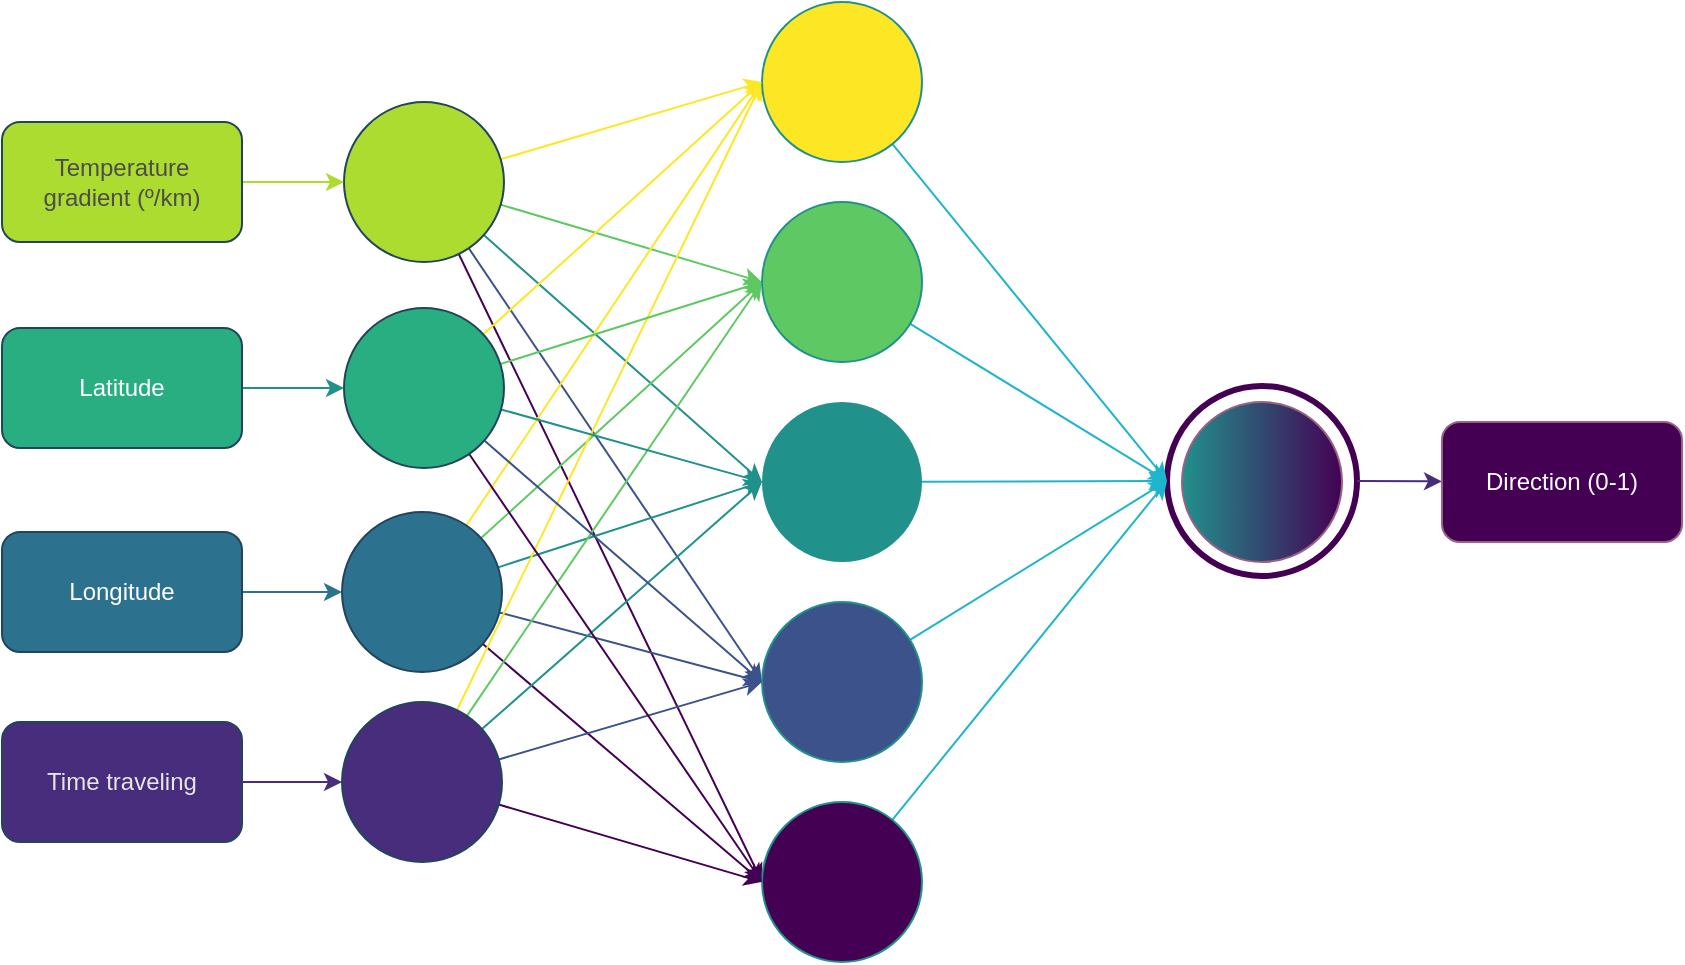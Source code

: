 <mxfile>
    <diagram id="D91BQI79NiKYmb_ce4ez" name="Página-1">
        <mxGraphModel dx="428" dy="648" grid="1" gridSize="10" guides="1" tooltips="1" connect="1" arrows="1" fold="1" page="1" pageScale="1" pageWidth="1169" pageHeight="827" math="0" shadow="0">
            <root>
                <mxCell id="0"/>
                <mxCell id="1" parent="0"/>
                <mxCell id="45" value="" style="ellipse;whiteSpace=wrap;html=1;aspect=fixed;fillColor=none;strokeColor=#440154;strokeWidth=3;" parent="1" vertex="1">
                    <mxGeometry x="747.5" y="366" width="95" height="95" as="geometry"/>
                </mxCell>
                <mxCell id="14" style="edgeStyle=none;html=1;entryX=0;entryY=0.5;entryDx=0;entryDy=0;strokeColor=#5EC962;" parent="1" source="2" target="12" edge="1">
                    <mxGeometry relative="1" as="geometry"/>
                </mxCell>
                <mxCell id="15" style="edgeStyle=none;html=1;entryX=0;entryY=0.5;entryDx=0;entryDy=0;strokeColor=#21918C;" parent="1" source="2" target="13" edge="1">
                    <mxGeometry relative="1" as="geometry"/>
                </mxCell>
                <mxCell id="33" style="edgeStyle=none;html=1;entryX=0;entryY=0.5;entryDx=0;entryDy=0;strokeColor=#3B528B;" parent="1" source="2" target="27" edge="1">
                    <mxGeometry relative="1" as="geometry"/>
                </mxCell>
                <mxCell id="34" style="edgeStyle=none;html=1;entryX=0;entryY=0.5;entryDx=0;entryDy=0;strokeColor=#FDE725;" parent="1" source="2" target="28" edge="1">
                    <mxGeometry relative="1" as="geometry"/>
                </mxCell>
                <mxCell id="35" style="edgeStyle=none;html=1;entryX=0;entryY=0.5;entryDx=0;entryDy=0;strokeColor=#440154;" parent="1" source="2" target="29" edge="1">
                    <mxGeometry relative="1" as="geometry"/>
                </mxCell>
                <mxCell id="2" value="" style="ellipse;whiteSpace=wrap;html=1;aspect=fixed;fillColor=#ADDC30;strokeColor=#23445d;gradientColor=none;gradientDirection=east;" parent="1" vertex="1">
                    <mxGeometry x="336" y="224" width="80" height="80" as="geometry"/>
                </mxCell>
                <mxCell id="17" style="edgeStyle=none;html=1;entryX=0;entryY=0.5;entryDx=0;entryDy=0;strokeColor=#5EC962;" parent="1" source="4" target="12" edge="1">
                    <mxGeometry relative="1" as="geometry"/>
                </mxCell>
                <mxCell id="19" style="edgeStyle=none;html=1;entryX=0;entryY=0.5;entryDx=0;entryDy=0;strokeColor=#21918C;" parent="1" source="4" target="13" edge="1">
                    <mxGeometry relative="1" as="geometry"/>
                </mxCell>
                <mxCell id="36" style="edgeStyle=none;html=1;entryX=0;entryY=0.5;entryDx=0;entryDy=0;strokeColor=#FDE725;" parent="1" source="4" target="28" edge="1">
                    <mxGeometry relative="1" as="geometry"/>
                </mxCell>
                <mxCell id="37" style="edgeStyle=none;html=1;entryX=0;entryY=0.5;entryDx=0;entryDy=0;strokeColor=#3B528B;" parent="1" source="4" target="27" edge="1">
                    <mxGeometry relative="1" as="geometry"/>
                </mxCell>
                <mxCell id="38" style="edgeStyle=none;html=1;entryX=0;entryY=0.5;entryDx=0;entryDy=0;strokeColor=#440154;" parent="1" source="4" target="29" edge="1">
                    <mxGeometry relative="1" as="geometry"/>
                </mxCell>
                <mxCell id="4" value="" style="ellipse;whiteSpace=wrap;html=1;aspect=fixed;fillColor=#2C728E;strokeColor=#23445d;gradientColor=none;gradientDirection=east;" parent="1" vertex="1">
                    <mxGeometry x="335" y="429" width="80" height="80" as="geometry"/>
                </mxCell>
                <mxCell id="20" style="edgeStyle=none;html=1;entryX=0;entryY=0.5;entryDx=0;entryDy=0;strokeColor=#21918C;" parent="1" source="5" target="13" edge="1">
                    <mxGeometry relative="1" as="geometry"/>
                </mxCell>
                <mxCell id="21" style="edgeStyle=none;html=1;entryX=0;entryY=0.5;entryDx=0;entryDy=0;strokeColor=#5EC962;" parent="1" source="5" target="12" edge="1">
                    <mxGeometry relative="1" as="geometry"/>
                </mxCell>
                <mxCell id="30" style="edgeStyle=none;html=1;entryX=0;entryY=0.5;entryDx=0;entryDy=0;strokeColor=#3B528B;" parent="1" source="5" target="27" edge="1">
                    <mxGeometry relative="1" as="geometry"/>
                </mxCell>
                <mxCell id="31" style="edgeStyle=none;html=1;entryX=0;entryY=0.5;entryDx=0;entryDy=0;strokeColor=#440154;" parent="1" source="5" target="29" edge="1">
                    <mxGeometry relative="1" as="geometry"/>
                </mxCell>
                <mxCell id="32" style="edgeStyle=none;html=1;entryX=0;entryY=0.5;entryDx=0;entryDy=0;strokeColor=#FDE725;" parent="1" source="5" target="28" edge="1">
                    <mxGeometry relative="1" as="geometry"/>
                </mxCell>
                <mxCell id="5" value="" style="ellipse;whiteSpace=wrap;html=1;aspect=fixed;fillColor=#472D7B;strokeColor=#23445d;gradientColor=none;gradientDirection=east;" parent="1" vertex="1">
                    <mxGeometry x="335" y="524" width="80" height="80" as="geometry"/>
                </mxCell>
                <mxCell id="9" value="" style="edgeStyle=none;html=1;strokeColor=#ADDC30;" parent="1" source="6" target="2" edge="1">
                    <mxGeometry relative="1" as="geometry"/>
                </mxCell>
                <mxCell id="6" value="Temperature&lt;br&gt;gradient (º/km)" style="rounded=1;whiteSpace=wrap;html=1;fillColor=#ADDC30;strokeColor=#23445d;gradientColor=none;gradientDirection=east;fontColor=#4D4D4D;labelBorderColor=none;labelBackgroundColor=none;" parent="1" vertex="1">
                    <mxGeometry x="165" y="234" width="120" height="60" as="geometry"/>
                </mxCell>
                <mxCell id="10" value="" style="edgeStyle=none;html=1;strokeColor=#2C728E;fontColor=#E6E6E6;" parent="1" source="7" target="4" edge="1">
                    <mxGeometry relative="1" as="geometry"/>
                </mxCell>
                <mxCell id="7" value="Longitude" style="rounded=1;whiteSpace=wrap;html=1;fillColor=#2C728E;strokeColor=#23445d;gradientColor=none;gradientDirection=east;fontColor=#FFFFFF;" parent="1" vertex="1">
                    <mxGeometry x="165" y="439" width="120" height="60" as="geometry"/>
                </mxCell>
                <mxCell id="11" value="" style="edgeStyle=none;html=1;strokeColor=#472D7B;fontColor=#E6E6E6;" parent="1" source="8" target="5" edge="1">
                    <mxGeometry relative="1" as="geometry"/>
                </mxCell>
                <mxCell id="8" value="Time traveling" style="rounded=1;whiteSpace=wrap;html=1;fillColor=#472D7B;strokeColor=#23445d;gradientColor=none;gradientDirection=east;fontColor=#E6E6E6;" parent="1" vertex="1">
                    <mxGeometry x="165" y="534" width="120" height="60" as="geometry"/>
                </mxCell>
                <mxCell id="24" style="edgeStyle=none;html=1;entryX=0;entryY=0.5;entryDx=0;entryDy=0;strokeColor=#1EB5CC;" parent="1" source="12" target="45" edge="1">
                    <mxGeometry relative="1" as="geometry"/>
                </mxCell>
                <mxCell id="12" value="" style="ellipse;whiteSpace=wrap;html=1;aspect=fixed;fillColor=#5ec962;strokeColor=#21918C;" parent="1" vertex="1">
                    <mxGeometry x="545" y="274" width="80" height="80" as="geometry"/>
                </mxCell>
                <mxCell id="23" value="" style="edgeStyle=none;html=1;strokeColor=#1EB5CC;entryX=0;entryY=0.5;entryDx=0;entryDy=0;" parent="1" source="13" target="45" edge="1">
                    <mxGeometry relative="1" as="geometry"/>
                </mxCell>
                <mxCell id="13" value="" style="ellipse;whiteSpace=wrap;html=1;aspect=fixed;fillColor=#21918c;strokeColor=none;" parent="1" vertex="1">
                    <mxGeometry x="545" y="374" width="80" height="80" as="geometry"/>
                </mxCell>
                <mxCell id="26" value="" style="edgeStyle=none;html=1;strokeColor=#472D7B;exitX=1;exitY=0.5;exitDx=0;exitDy=0;" parent="1" source="45" target="25" edge="1">
                    <mxGeometry relative="1" as="geometry"/>
                </mxCell>
                <mxCell id="22" value="" style="ellipse;whiteSpace=wrap;html=1;aspect=fixed;fillColor=#21918C;strokeColor=#996185;gradientColor=#440154;gradientDirection=east;" parent="1" vertex="1">
                    <mxGeometry x="755" y="374" width="80" height="80" as="geometry"/>
                </mxCell>
                <mxCell id="25" value="Direction (0-1)" style="rounded=1;whiteSpace=wrap;html=1;fillColor=#440154;strokeColor=#996185;gradientColor=none;fontColor=#FFFFFF;" parent="1" vertex="1">
                    <mxGeometry x="885" y="384" width="120" height="60" as="geometry"/>
                </mxCell>
                <mxCell id="39" style="edgeStyle=none;html=1;entryX=0;entryY=0.5;entryDx=0;entryDy=0;strokeColor=#1EB5CC;" parent="1" source="27" target="45" edge="1">
                    <mxGeometry relative="1" as="geometry"/>
                </mxCell>
                <mxCell id="27" value="" style="ellipse;whiteSpace=wrap;html=1;aspect=fixed;fillColor=#3b528b;strokeColor=#21918C;gradientColor=none;" parent="1" vertex="1">
                    <mxGeometry x="545" y="474" width="80" height="80" as="geometry"/>
                </mxCell>
                <mxCell id="41" style="edgeStyle=none;html=1;entryX=0;entryY=0.5;entryDx=0;entryDy=0;strokeColor=#1EB5CC;" parent="1" source="28" target="45" edge="1">
                    <mxGeometry relative="1" as="geometry"/>
                </mxCell>
                <mxCell id="28" value="" style="ellipse;whiteSpace=wrap;html=1;aspect=fixed;fillColor=#fde725;strokeColor=#21918C;" parent="1" vertex="1">
                    <mxGeometry x="545" y="174" width="80" height="80" as="geometry"/>
                </mxCell>
                <mxCell id="40" style="edgeStyle=none;html=1;entryX=0;entryY=0.5;entryDx=0;entryDy=0;strokeColor=#1EB5CC;" parent="1" source="29" target="45" edge="1">
                    <mxGeometry relative="1" as="geometry"/>
                </mxCell>
                <mxCell id="29" value="" style="ellipse;whiteSpace=wrap;html=1;aspect=fixed;fillColor=#440154;strokeColor=#21918C;" parent="1" vertex="1">
                    <mxGeometry x="545" y="574" width="80" height="80" as="geometry"/>
                </mxCell>
                <mxCell id="47" style="edgeStyle=none;html=1;entryX=0;entryY=0.5;entryDx=0;entryDy=0;strokeColor=#FDE725;" parent="1" source="46" target="28" edge="1">
                    <mxGeometry relative="1" as="geometry"/>
                </mxCell>
                <mxCell id="48" style="edgeStyle=none;html=1;entryX=0;entryY=0.5;entryDx=0;entryDy=0;strokeColor=#5EC962;" parent="1" source="46" target="12" edge="1">
                    <mxGeometry relative="1" as="geometry"/>
                </mxCell>
                <mxCell id="49" style="edgeStyle=none;html=1;entryX=0;entryY=0.5;entryDx=0;entryDy=0;strokeColor=#21918C;" parent="1" source="46" target="13" edge="1">
                    <mxGeometry relative="1" as="geometry"/>
                </mxCell>
                <mxCell id="50" style="edgeStyle=none;html=1;entryX=0;entryY=0.5;entryDx=0;entryDy=0;strokeColor=#3B528B;" parent="1" source="46" target="27" edge="1">
                    <mxGeometry relative="1" as="geometry"/>
                </mxCell>
                <mxCell id="51" style="edgeStyle=none;html=1;entryX=0;entryY=0.5;entryDx=0;entryDy=0;strokeColor=#440154;" parent="1" source="46" target="29" edge="1">
                    <mxGeometry relative="1" as="geometry"/>
                </mxCell>
                <mxCell id="46" value="" style="ellipse;whiteSpace=wrap;html=1;aspect=fixed;fillColor=#28AE80;strokeColor=#23445d;gradientColor=none;gradientDirection=east;" parent="1" vertex="1">
                    <mxGeometry x="336" y="327" width="80" height="80" as="geometry"/>
                </mxCell>
                <mxCell id="53" value="" style="edgeStyle=none;html=1;strokeColor=#21918C;" parent="1" source="52" target="46" edge="1">
                    <mxGeometry relative="1" as="geometry"/>
                </mxCell>
                <mxCell id="52" value="Latitude" style="rounded=1;whiteSpace=wrap;html=1;fillColor=#28AE80;strokeColor=#23445d;gradientColor=none;gradientDirection=east;fontColor=#FFFFFF;" parent="1" vertex="1">
                    <mxGeometry x="165" y="337" width="120" height="60" as="geometry"/>
                </mxCell>
            </root>
        </mxGraphModel>
    </diagram>
</mxfile>